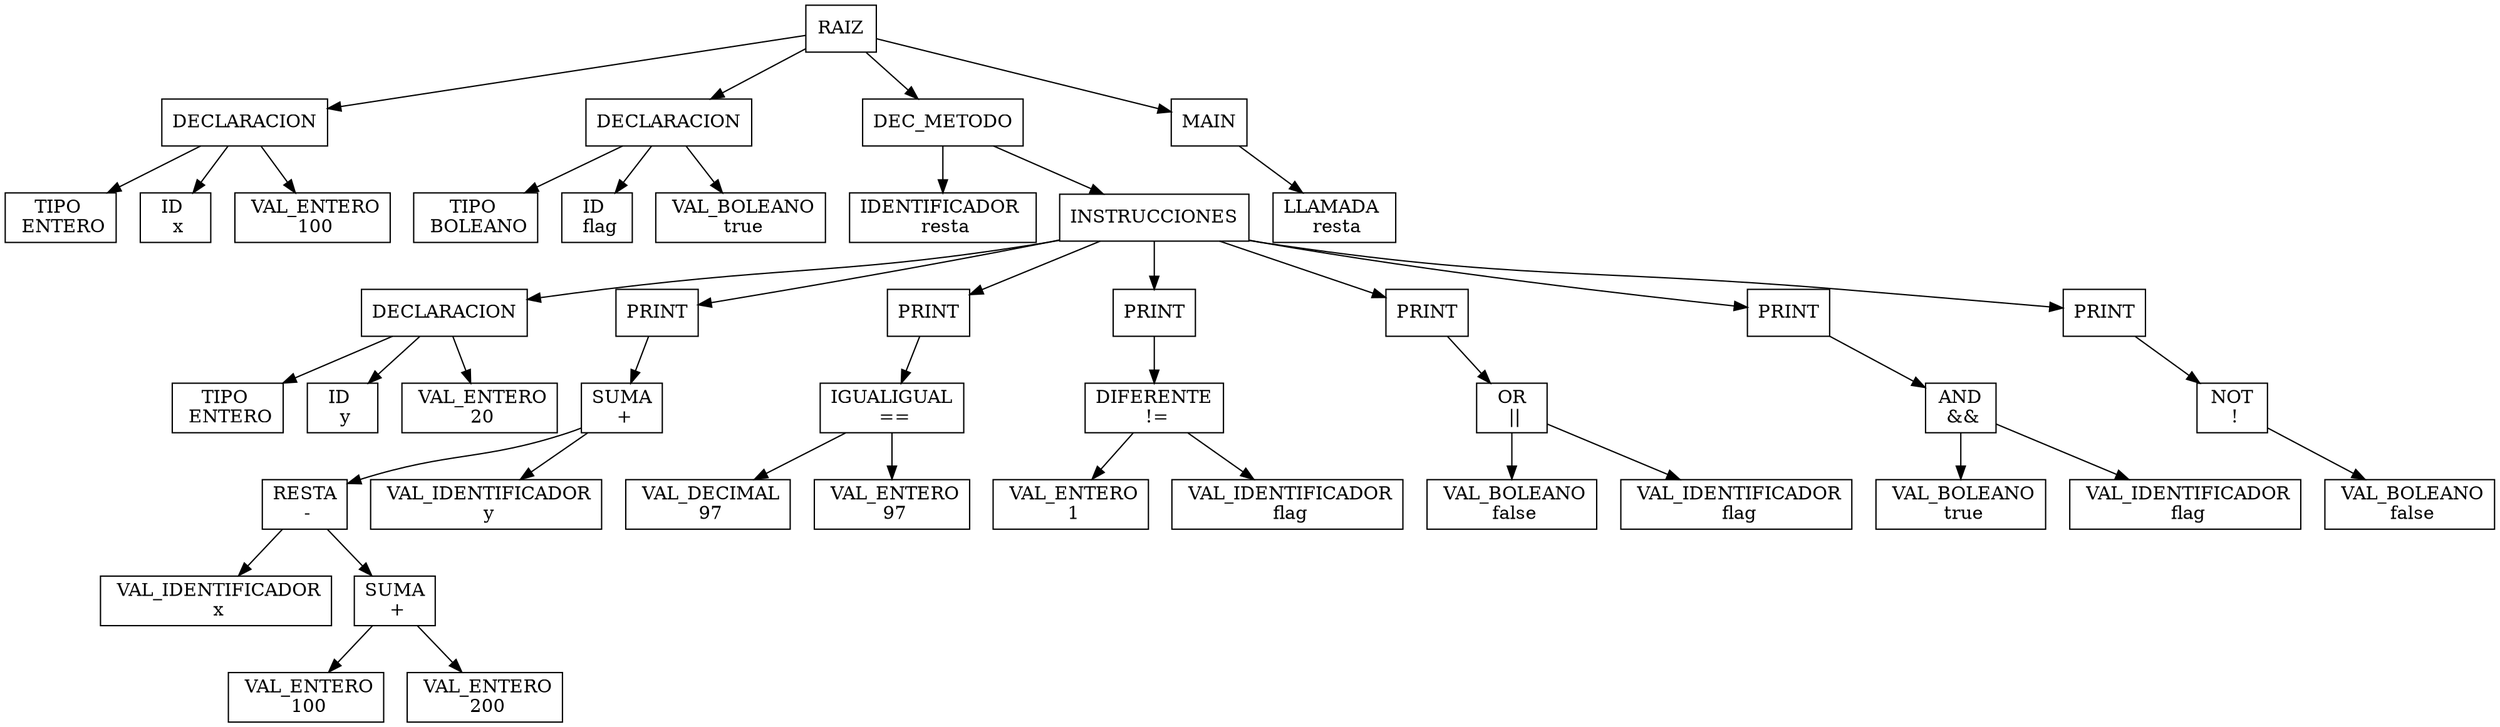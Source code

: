 digraph G {
node [shape = "box"]
Nodo0[label = "RAIZ"];
Nodo1[label = "DECLARACION"];
Nodo0->Nodo1;
Nodo2[label = "TIPO 
 ENTERO"];
Nodo1->Nodo2;
Nodo3[label = "ID 
 x"];
Nodo1->Nodo3;
Nodo4[label = " VAL_ENTERO
 100"];
Nodo1->Nodo4;
Nodo5[label = "DECLARACION"];
Nodo0->Nodo5;
Nodo6[label = "TIPO 
 BOLEANO"];
Nodo5->Nodo6;
Nodo7[label = "ID 
 flag"];
Nodo5->Nodo7;
Nodo8[label = " VAL_BOLEANO
 true"];
Nodo5->Nodo8;
Nodo9[label = "DEC_METODO"];
Nodo0->Nodo9;
Nodo10[label = "IDENTIFICADOR 
 resta"];
Nodo9->Nodo10;
Nodo11[label = "INSTRUCCIONES"];
Nodo9->Nodo11;
Nodo12[label = "DECLARACION"];
Nodo11->Nodo12;
Nodo13[label = "TIPO 
 ENTERO"];
Nodo12->Nodo13;
Nodo14[label = "ID 
 y"];
Nodo12->Nodo14;
Nodo15[label = " VAL_ENTERO
 20"];
Nodo12->Nodo15;
Nodo16[label = "PRINT"];
Nodo11->Nodo16;
Nodo17[label = "SUMA
 +"];
Nodo16->Nodo17;
Nodo18[label = "RESTA
 -"];
Nodo17->Nodo18;
Nodo19[label = " VAL_IDENTIFICADOR
 x"];
Nodo18->Nodo19;
Nodo20[label = "SUMA
 +"];
Nodo18->Nodo20;
Nodo21[label = " VAL_ENTERO
 100"];
Nodo20->Nodo21;
Nodo22[label = " VAL_ENTERO
 200"];
Nodo20->Nodo22;
Nodo23[label = " VAL_IDENTIFICADOR
 y"];
Nodo17->Nodo23;
Nodo24[label = "PRINT"];
Nodo11->Nodo24;
Nodo25[label = "IGUALIGUAL
 =="];
Nodo24->Nodo25;
Nodo26[label = " VAL_DECIMAL
 97"];
Nodo25->Nodo26;
Nodo27[label = " VAL_ENTERO
 97"];
Nodo25->Nodo27;
Nodo28[label = "PRINT"];
Nodo11->Nodo28;
Nodo29[label = "DIFERENTE
 !="];
Nodo28->Nodo29;
Nodo30[label = " VAL_ENTERO
 1"];
Nodo29->Nodo30;
Nodo31[label = " VAL_IDENTIFICADOR
 flag"];
Nodo29->Nodo31;
Nodo32[label = "PRINT"];
Nodo11->Nodo32;
Nodo33[label = "OR
 ||"];
Nodo32->Nodo33;
Nodo34[label = " VAL_BOLEANO
 false"];
Nodo33->Nodo34;
Nodo35[label = " VAL_IDENTIFICADOR
 flag"];
Nodo33->Nodo35;
Nodo36[label = "PRINT"];
Nodo11->Nodo36;
Nodo37[label = "AND
 &&"];
Nodo36->Nodo37;
Nodo38[label = " VAL_BOLEANO
 true"];
Nodo37->Nodo38;
Nodo39[label = " VAL_IDENTIFICADOR
 flag"];
Nodo37->Nodo39;
Nodo40[label = "PRINT"];
Nodo11->Nodo40;
Nodo41[label = "NOT
 !"];
Nodo40->Nodo41;
Nodo42[label = " VAL_BOLEANO
 false"];
Nodo41->Nodo42;
Nodo43[label = "MAIN"];
Nodo0->Nodo43;
Nodo44[label = "LLAMADA 
 resta"];
Nodo43->Nodo44;
}
